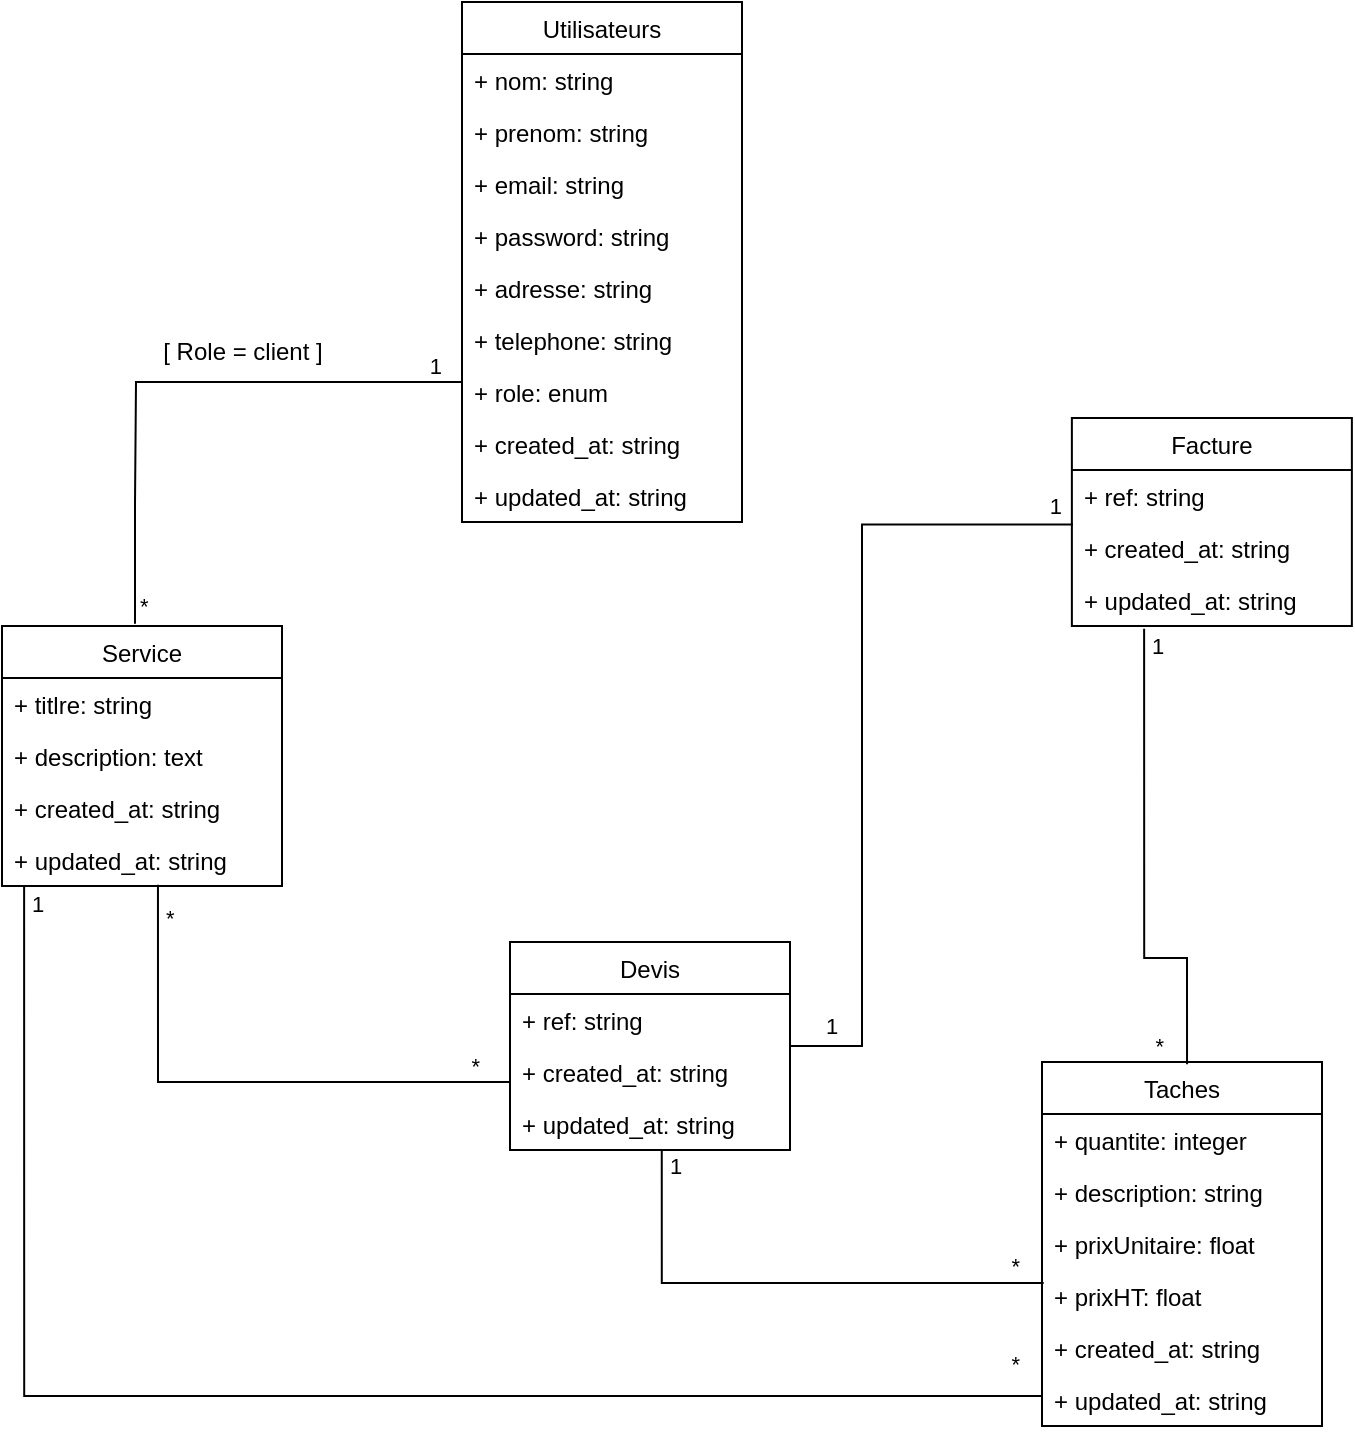 <mxfile version="21.3.7" type="device">
  <diagram id="C5RBs43oDa-KdzZeNtuy" name="Page-1">
    <mxGraphModel dx="1727" dy="1023" grid="1" gridSize="10" guides="1" tooltips="1" connect="1" arrows="1" fold="1" page="1" pageScale="1" pageWidth="827" pageHeight="1169" math="0" shadow="0">
      <root>
        <mxCell id="WIyWlLk6GJQsqaUBKTNV-0" />
        <mxCell id="WIyWlLk6GJQsqaUBKTNV-1" parent="WIyWlLk6GJQsqaUBKTNV-0" />
        <mxCell id="dPG2GvtP-q3ptGs4VAxx-78" value="Utilisateurs" style="swimlane;fontStyle=0;childLayout=stackLayout;horizontal=1;startSize=26;fillColor=none;horizontalStack=0;resizeParent=1;resizeParentMax=0;resizeLast=0;collapsible=1;marginBottom=0;" vertex="1" parent="WIyWlLk6GJQsqaUBKTNV-1">
          <mxGeometry x="330" y="140" width="140" height="260" as="geometry" />
        </mxCell>
        <mxCell id="dPG2GvtP-q3ptGs4VAxx-79" value="+ nom: string" style="text;strokeColor=none;fillColor=none;align=left;verticalAlign=top;spacingLeft=4;spacingRight=4;overflow=hidden;rotatable=0;points=[[0,0.5],[1,0.5]];portConstraint=eastwest;" vertex="1" parent="dPG2GvtP-q3ptGs4VAxx-78">
          <mxGeometry y="26" width="140" height="26" as="geometry" />
        </mxCell>
        <mxCell id="dPG2GvtP-q3ptGs4VAxx-80" value="+ prenom: string" style="text;strokeColor=none;fillColor=none;align=left;verticalAlign=top;spacingLeft=4;spacingRight=4;overflow=hidden;rotatable=0;points=[[0,0.5],[1,0.5]];portConstraint=eastwest;" vertex="1" parent="dPG2GvtP-q3ptGs4VAxx-78">
          <mxGeometry y="52" width="140" height="26" as="geometry" />
        </mxCell>
        <mxCell id="dPG2GvtP-q3ptGs4VAxx-81" value="+ email: string" style="text;strokeColor=none;fillColor=none;align=left;verticalAlign=top;spacingLeft=4;spacingRight=4;overflow=hidden;rotatable=0;points=[[0,0.5],[1,0.5]];portConstraint=eastwest;" vertex="1" parent="dPG2GvtP-q3ptGs4VAxx-78">
          <mxGeometry y="78" width="140" height="26" as="geometry" />
        </mxCell>
        <mxCell id="dPG2GvtP-q3ptGs4VAxx-82" value="+ password: string" style="text;strokeColor=none;fillColor=none;align=left;verticalAlign=top;spacingLeft=4;spacingRight=4;overflow=hidden;rotatable=0;points=[[0,0.5],[1,0.5]];portConstraint=eastwest;" vertex="1" parent="dPG2GvtP-q3ptGs4VAxx-78">
          <mxGeometry y="104" width="140" height="26" as="geometry" />
        </mxCell>
        <mxCell id="dPG2GvtP-q3ptGs4VAxx-83" value="+ adresse: string" style="text;strokeColor=none;fillColor=none;align=left;verticalAlign=top;spacingLeft=4;spacingRight=4;overflow=hidden;rotatable=0;points=[[0,0.5],[1,0.5]];portConstraint=eastwest;" vertex="1" parent="dPG2GvtP-q3ptGs4VAxx-78">
          <mxGeometry y="130" width="140" height="26" as="geometry" />
        </mxCell>
        <mxCell id="dPG2GvtP-q3ptGs4VAxx-84" value="+ telephone: string" style="text;strokeColor=none;fillColor=none;align=left;verticalAlign=top;spacingLeft=4;spacingRight=4;overflow=hidden;rotatable=0;points=[[0,0.5],[1,0.5]];portConstraint=eastwest;" vertex="1" parent="dPG2GvtP-q3ptGs4VAxx-78">
          <mxGeometry y="156" width="140" height="26" as="geometry" />
        </mxCell>
        <mxCell id="dPG2GvtP-q3ptGs4VAxx-85" value="+ role: enum" style="text;strokeColor=none;fillColor=none;align=left;verticalAlign=top;spacingLeft=4;spacingRight=4;overflow=hidden;rotatable=0;points=[[0,0.5],[1,0.5]];portConstraint=eastwest;" vertex="1" parent="dPG2GvtP-q3ptGs4VAxx-78">
          <mxGeometry y="182" width="140" height="26" as="geometry" />
        </mxCell>
        <mxCell id="dPG2GvtP-q3ptGs4VAxx-86" value="+ created_at: string" style="text;strokeColor=none;fillColor=none;align=left;verticalAlign=top;spacingLeft=4;spacingRight=4;overflow=hidden;rotatable=0;points=[[0,0.5],[1,0.5]];portConstraint=eastwest;" vertex="1" parent="dPG2GvtP-q3ptGs4VAxx-78">
          <mxGeometry y="208" width="140" height="26" as="geometry" />
        </mxCell>
        <mxCell id="dPG2GvtP-q3ptGs4VAxx-87" value="+ updated_at: string" style="text;strokeColor=none;fillColor=none;align=left;verticalAlign=top;spacingLeft=4;spacingRight=4;overflow=hidden;rotatable=0;points=[[0,0.5],[1,0.5]];portConstraint=eastwest;" vertex="1" parent="dPG2GvtP-q3ptGs4VAxx-78">
          <mxGeometry y="234" width="140" height="26" as="geometry" />
        </mxCell>
        <mxCell id="dPG2GvtP-q3ptGs4VAxx-99" value="Taches" style="swimlane;fontStyle=0;childLayout=stackLayout;horizontal=1;startSize=26;fillColor=none;horizontalStack=0;resizeParent=1;resizeParentMax=0;resizeLast=0;collapsible=1;marginBottom=0;" vertex="1" parent="WIyWlLk6GJQsqaUBKTNV-1">
          <mxGeometry x="620" y="670" width="140" height="182" as="geometry" />
        </mxCell>
        <mxCell id="dPG2GvtP-q3ptGs4VAxx-100" value="+ quantite: integer" style="text;strokeColor=none;fillColor=none;align=left;verticalAlign=top;spacingLeft=4;spacingRight=4;overflow=hidden;rotatable=0;points=[[0,0.5],[1,0.5]];portConstraint=eastwest;" vertex="1" parent="dPG2GvtP-q3ptGs4VAxx-99">
          <mxGeometry y="26" width="140" height="26" as="geometry" />
        </mxCell>
        <mxCell id="dPG2GvtP-q3ptGs4VAxx-101" value="+ description: string" style="text;strokeColor=none;fillColor=none;align=left;verticalAlign=top;spacingLeft=4;spacingRight=4;overflow=hidden;rotatable=0;points=[[0,0.5],[1,0.5]];portConstraint=eastwest;" vertex="1" parent="dPG2GvtP-q3ptGs4VAxx-99">
          <mxGeometry y="52" width="140" height="26" as="geometry" />
        </mxCell>
        <mxCell id="dPG2GvtP-q3ptGs4VAxx-102" value="+ prixUnitaire: float" style="text;strokeColor=none;fillColor=none;align=left;verticalAlign=top;spacingLeft=4;spacingRight=4;overflow=hidden;rotatable=0;points=[[0,0.5],[1,0.5]];portConstraint=eastwest;" vertex="1" parent="dPG2GvtP-q3ptGs4VAxx-99">
          <mxGeometry y="78" width="140" height="26" as="geometry" />
        </mxCell>
        <mxCell id="dPG2GvtP-q3ptGs4VAxx-103" value="+ prixHT: float" style="text;strokeColor=none;fillColor=none;align=left;verticalAlign=top;spacingLeft=4;spacingRight=4;overflow=hidden;rotatable=0;points=[[0,0.5],[1,0.5]];portConstraint=eastwest;" vertex="1" parent="dPG2GvtP-q3ptGs4VAxx-99">
          <mxGeometry y="104" width="140" height="26" as="geometry" />
        </mxCell>
        <mxCell id="dPG2GvtP-q3ptGs4VAxx-104" value="+ created_at: string" style="text;strokeColor=none;fillColor=none;align=left;verticalAlign=top;spacingLeft=4;spacingRight=4;overflow=hidden;rotatable=0;points=[[0,0.5],[1,0.5]];portConstraint=eastwest;" vertex="1" parent="dPG2GvtP-q3ptGs4VAxx-99">
          <mxGeometry y="130" width="140" height="26" as="geometry" />
        </mxCell>
        <mxCell id="dPG2GvtP-q3ptGs4VAxx-105" value="+ updated_at: string" style="text;strokeColor=none;fillColor=none;align=left;verticalAlign=top;spacingLeft=4;spacingRight=4;overflow=hidden;rotatable=0;points=[[0,0.5],[1,0.5]];portConstraint=eastwest;" vertex="1" parent="dPG2GvtP-q3ptGs4VAxx-99">
          <mxGeometry y="156" width="140" height="26" as="geometry" />
        </mxCell>
        <mxCell id="dPG2GvtP-q3ptGs4VAxx-109" value="Service" style="swimlane;fontStyle=0;childLayout=stackLayout;horizontal=1;startSize=26;fillColor=none;horizontalStack=0;resizeParent=1;resizeParentMax=0;resizeLast=0;collapsible=1;marginBottom=0;" vertex="1" parent="WIyWlLk6GJQsqaUBKTNV-1">
          <mxGeometry x="100" y="452" width="140" height="130" as="geometry" />
        </mxCell>
        <mxCell id="dPG2GvtP-q3ptGs4VAxx-110" value="+ titlre: string" style="text;strokeColor=none;fillColor=none;align=left;verticalAlign=top;spacingLeft=4;spacingRight=4;overflow=hidden;rotatable=0;points=[[0,0.5],[1,0.5]];portConstraint=eastwest;" vertex="1" parent="dPG2GvtP-q3ptGs4VAxx-109">
          <mxGeometry y="26" width="140" height="26" as="geometry" />
        </mxCell>
        <mxCell id="dPG2GvtP-q3ptGs4VAxx-156" value="+ description: text" style="text;strokeColor=none;fillColor=none;align=left;verticalAlign=top;spacingLeft=4;spacingRight=4;overflow=hidden;rotatable=0;points=[[0,0.5],[1,0.5]];portConstraint=eastwest;" vertex="1" parent="dPG2GvtP-q3ptGs4VAxx-109">
          <mxGeometry y="52" width="140" height="26" as="geometry" />
        </mxCell>
        <mxCell id="dPG2GvtP-q3ptGs4VAxx-111" value="+ created_at: string" style="text;strokeColor=none;fillColor=none;align=left;verticalAlign=top;spacingLeft=4;spacingRight=4;overflow=hidden;rotatable=0;points=[[0,0.5],[1,0.5]];portConstraint=eastwest;" vertex="1" parent="dPG2GvtP-q3ptGs4VAxx-109">
          <mxGeometry y="78" width="140" height="26" as="geometry" />
        </mxCell>
        <mxCell id="dPG2GvtP-q3ptGs4VAxx-112" value="+ updated_at: string" style="text;strokeColor=none;fillColor=none;align=left;verticalAlign=top;spacingLeft=4;spacingRight=4;overflow=hidden;rotatable=0;points=[[0,0.5],[1,0.5]];portConstraint=eastwest;" vertex="1" parent="dPG2GvtP-q3ptGs4VAxx-109">
          <mxGeometry y="104" width="140" height="26" as="geometry" />
        </mxCell>
        <mxCell id="dPG2GvtP-q3ptGs4VAxx-116" value="Devis" style="swimlane;fontStyle=0;childLayout=stackLayout;horizontal=1;startSize=26;fillColor=none;horizontalStack=0;resizeParent=1;resizeParentMax=0;resizeLast=0;collapsible=1;marginBottom=0;" vertex="1" parent="WIyWlLk6GJQsqaUBKTNV-1">
          <mxGeometry x="354" y="610" width="140" height="104" as="geometry" />
        </mxCell>
        <mxCell id="dPG2GvtP-q3ptGs4VAxx-117" value="+ ref: string" style="text;strokeColor=none;fillColor=none;align=left;verticalAlign=top;spacingLeft=4;spacingRight=4;overflow=hidden;rotatable=0;points=[[0,0.5],[1,0.5]];portConstraint=eastwest;" vertex="1" parent="dPG2GvtP-q3ptGs4VAxx-116">
          <mxGeometry y="26" width="140" height="26" as="geometry" />
        </mxCell>
        <mxCell id="dPG2GvtP-q3ptGs4VAxx-119" value="+ created_at: string" style="text;strokeColor=none;fillColor=none;align=left;verticalAlign=top;spacingLeft=4;spacingRight=4;overflow=hidden;rotatable=0;points=[[0,0.5],[1,0.5]];portConstraint=eastwest;" vertex="1" parent="dPG2GvtP-q3ptGs4VAxx-116">
          <mxGeometry y="52" width="140" height="26" as="geometry" />
        </mxCell>
        <mxCell id="dPG2GvtP-q3ptGs4VAxx-120" value="+ updated_at: string" style="text;strokeColor=none;fillColor=none;align=left;verticalAlign=top;spacingLeft=4;spacingRight=4;overflow=hidden;rotatable=0;points=[[0,0.5],[1,0.5]];portConstraint=eastwest;" vertex="1" parent="dPG2GvtP-q3ptGs4VAxx-116">
          <mxGeometry y="78" width="140" height="26" as="geometry" />
        </mxCell>
        <mxCell id="dPG2GvtP-q3ptGs4VAxx-121" value="" style="endArrow=none;html=1;edgeStyle=orthogonalEdgeStyle;rounded=0;entryX=0.006;entryY=0.25;entryDx=0;entryDy=0;entryPerimeter=0;exitX=0.542;exitY=0.999;exitDx=0;exitDy=0;exitPerimeter=0;" edge="1" parent="WIyWlLk6GJQsqaUBKTNV-1" source="dPG2GvtP-q3ptGs4VAxx-120" target="dPG2GvtP-q3ptGs4VAxx-103">
          <mxGeometry relative="1" as="geometry">
            <mxPoint x="430" y="750" as="sourcePoint" />
            <mxPoint x="545.16" y="739.998" as="targetPoint" />
            <Array as="points">
              <mxPoint x="430" y="781" />
            </Array>
          </mxGeometry>
        </mxCell>
        <mxCell id="dPG2GvtP-q3ptGs4VAxx-122" value="1" style="edgeLabel;resizable=0;html=1;align=left;verticalAlign=bottom;" connectable="0" vertex="1" parent="dPG2GvtP-q3ptGs4VAxx-121">
          <mxGeometry x="-1" relative="1" as="geometry">
            <mxPoint x="2" y="17" as="offset" />
          </mxGeometry>
        </mxCell>
        <mxCell id="dPG2GvtP-q3ptGs4VAxx-123" value="*" style="edgeLabel;resizable=0;html=1;align=right;verticalAlign=bottom;" connectable="0" vertex="1" parent="dPG2GvtP-q3ptGs4VAxx-121">
          <mxGeometry x="1" relative="1" as="geometry">
            <mxPoint x="-11" as="offset" />
          </mxGeometry>
        </mxCell>
        <mxCell id="dPG2GvtP-q3ptGs4VAxx-124" value="" style="endArrow=none;html=1;edgeStyle=orthogonalEdgeStyle;rounded=0;exitX=0.557;exitY=0.974;exitDx=0;exitDy=0;exitPerimeter=0;" edge="1" parent="WIyWlLk6GJQsqaUBKTNV-1" source="dPG2GvtP-q3ptGs4VAxx-112">
          <mxGeometry relative="1" as="geometry">
            <mxPoint x="194" y="680" as="sourcePoint" />
            <mxPoint x="354" y="680" as="targetPoint" />
            <Array as="points">
              <mxPoint x="178" y="680" />
            </Array>
          </mxGeometry>
        </mxCell>
        <mxCell id="dPG2GvtP-q3ptGs4VAxx-125" value="*" style="edgeLabel;resizable=0;html=1;align=left;verticalAlign=bottom;" connectable="0" vertex="1" parent="dPG2GvtP-q3ptGs4VAxx-124">
          <mxGeometry x="-1" relative="1" as="geometry">
            <mxPoint x="2" y="25" as="offset" />
          </mxGeometry>
        </mxCell>
        <mxCell id="dPG2GvtP-q3ptGs4VAxx-126" value="*" style="edgeLabel;resizable=0;html=1;align=right;verticalAlign=bottom;" connectable="0" vertex="1" parent="dPG2GvtP-q3ptGs4VAxx-124">
          <mxGeometry x="1" relative="1" as="geometry">
            <mxPoint x="-14" as="offset" />
          </mxGeometry>
        </mxCell>
        <mxCell id="dPG2GvtP-q3ptGs4VAxx-127" value="" style="endArrow=none;html=1;edgeStyle=orthogonalEdgeStyle;rounded=0;exitX=0.475;exitY=-0.009;exitDx=0;exitDy=0;exitPerimeter=0;" edge="1" parent="WIyWlLk6GJQsqaUBKTNV-1" source="dPG2GvtP-q3ptGs4VAxx-109">
          <mxGeometry relative="1" as="geometry">
            <mxPoint x="170" y="330" as="sourcePoint" />
            <mxPoint x="330" y="330" as="targetPoint" />
            <Array as="points">
              <mxPoint x="167" y="391" />
              <mxPoint x="167" y="391" />
              <mxPoint x="167" y="330" />
            </Array>
          </mxGeometry>
        </mxCell>
        <mxCell id="dPG2GvtP-q3ptGs4VAxx-128" value="*" style="edgeLabel;resizable=0;html=1;align=left;verticalAlign=bottom;" connectable="0" vertex="1" parent="dPG2GvtP-q3ptGs4VAxx-127">
          <mxGeometry x="-1" relative="1" as="geometry" />
        </mxCell>
        <mxCell id="dPG2GvtP-q3ptGs4VAxx-129" value="1" style="edgeLabel;resizable=0;html=1;align=right;verticalAlign=bottom;" connectable="0" vertex="1" parent="dPG2GvtP-q3ptGs4VAxx-127">
          <mxGeometry x="1" relative="1" as="geometry">
            <mxPoint x="-10" as="offset" />
          </mxGeometry>
        </mxCell>
        <mxCell id="dPG2GvtP-q3ptGs4VAxx-141" value="Facture" style="swimlane;fontStyle=0;childLayout=stackLayout;horizontal=1;startSize=26;fillColor=none;horizontalStack=0;resizeParent=1;resizeParentMax=0;resizeLast=0;collapsible=1;marginBottom=0;" vertex="1" parent="WIyWlLk6GJQsqaUBKTNV-1">
          <mxGeometry x="634.94" y="348" width="140" height="104" as="geometry" />
        </mxCell>
        <mxCell id="dPG2GvtP-q3ptGs4VAxx-142" value="+ ref: string" style="text;strokeColor=none;fillColor=none;align=left;verticalAlign=top;spacingLeft=4;spacingRight=4;overflow=hidden;rotatable=0;points=[[0,0.5],[1,0.5]];portConstraint=eastwest;" vertex="1" parent="dPG2GvtP-q3ptGs4VAxx-141">
          <mxGeometry y="26" width="140" height="26" as="geometry" />
        </mxCell>
        <mxCell id="dPG2GvtP-q3ptGs4VAxx-143" value="+ created_at: string" style="text;strokeColor=none;fillColor=none;align=left;verticalAlign=top;spacingLeft=4;spacingRight=4;overflow=hidden;rotatable=0;points=[[0,0.5],[1,0.5]];portConstraint=eastwest;" vertex="1" parent="dPG2GvtP-q3ptGs4VAxx-141">
          <mxGeometry y="52" width="140" height="26" as="geometry" />
        </mxCell>
        <mxCell id="dPG2GvtP-q3ptGs4VAxx-144" value="+ updated_at: string" style="text;strokeColor=none;fillColor=none;align=left;verticalAlign=top;spacingLeft=4;spacingRight=4;overflow=hidden;rotatable=0;points=[[0,0.5],[1,0.5]];portConstraint=eastwest;" vertex="1" parent="dPG2GvtP-q3ptGs4VAxx-141">
          <mxGeometry y="78" width="140" height="26" as="geometry" />
        </mxCell>
        <mxCell id="dPG2GvtP-q3ptGs4VAxx-145" value="" style="endArrow=none;html=1;edgeStyle=orthogonalEdgeStyle;rounded=0;entryX=0.004;entryY=1.049;entryDx=0;entryDy=0;entryPerimeter=0;" edge="1" parent="WIyWlLk6GJQsqaUBKTNV-1" source="dPG2GvtP-q3ptGs4VAxx-116" target="dPG2GvtP-q3ptGs4VAxx-142">
          <mxGeometry relative="1" as="geometry">
            <mxPoint x="530" y="172.65" as="sourcePoint" />
            <mxPoint x="634.94" y="228" as="targetPoint" />
            <Array as="points">
              <mxPoint x="530" y="662" />
              <mxPoint x="530" y="401" />
            </Array>
          </mxGeometry>
        </mxCell>
        <mxCell id="dPG2GvtP-q3ptGs4VAxx-146" value="1" style="edgeLabel;resizable=0;html=1;align=left;verticalAlign=bottom;" connectable="0" vertex="1" parent="dPG2GvtP-q3ptGs4VAxx-145">
          <mxGeometry x="-1" relative="1" as="geometry">
            <mxPoint x="16" y="-2" as="offset" />
          </mxGeometry>
        </mxCell>
        <mxCell id="dPG2GvtP-q3ptGs4VAxx-147" value="1" style="edgeLabel;resizable=0;html=1;align=right;verticalAlign=bottom;" connectable="0" vertex="1" parent="dPG2GvtP-q3ptGs4VAxx-145">
          <mxGeometry x="1" relative="1" as="geometry">
            <mxPoint x="-5" y="-1" as="offset" />
          </mxGeometry>
        </mxCell>
        <mxCell id="dPG2GvtP-q3ptGs4VAxx-157" value="" style="endArrow=none;html=1;edgeStyle=orthogonalEdgeStyle;rounded=0;entryX=0.518;entryY=0.006;entryDx=0;entryDy=0;entryPerimeter=0;exitX=0.258;exitY=1.051;exitDx=0;exitDy=0;exitPerimeter=0;" edge="1" parent="WIyWlLk6GJQsqaUBKTNV-1" source="dPG2GvtP-q3ptGs4VAxx-144" target="dPG2GvtP-q3ptGs4VAxx-99">
          <mxGeometry relative="1" as="geometry">
            <mxPoint x="609.44" y="551" as="sourcePoint" />
            <mxPoint x="800.44" y="618" as="targetPoint" />
            <Array as="points">
              <mxPoint x="671" y="618" />
              <mxPoint x="693" y="618" />
            </Array>
          </mxGeometry>
        </mxCell>
        <mxCell id="dPG2GvtP-q3ptGs4VAxx-158" value="1" style="edgeLabel;resizable=0;html=1;align=left;verticalAlign=bottom;" connectable="0" vertex="1" parent="dPG2GvtP-q3ptGs4VAxx-157">
          <mxGeometry x="-1" relative="1" as="geometry">
            <mxPoint x="2" y="17" as="offset" />
          </mxGeometry>
        </mxCell>
        <mxCell id="dPG2GvtP-q3ptGs4VAxx-159" value="*" style="edgeLabel;resizable=0;html=1;align=right;verticalAlign=bottom;" connectable="0" vertex="1" parent="dPG2GvtP-q3ptGs4VAxx-157">
          <mxGeometry x="1" relative="1" as="geometry">
            <mxPoint x="-11" as="offset" />
          </mxGeometry>
        </mxCell>
        <mxCell id="dPG2GvtP-q3ptGs4VAxx-160" value="[ Role = client ]" style="text;html=1;align=center;verticalAlign=middle;resizable=0;points=[];autosize=1;strokeColor=none;fillColor=none;" vertex="1" parent="WIyWlLk6GJQsqaUBKTNV-1">
          <mxGeometry x="170" y="300" width="100" height="30" as="geometry" />
        </mxCell>
        <mxCell id="dPG2GvtP-q3ptGs4VAxx-169" value="" style="endArrow=none;html=1;edgeStyle=orthogonalEdgeStyle;rounded=0;entryX=0;entryY=0.5;entryDx=0;entryDy=0;exitX=0.079;exitY=1.014;exitDx=0;exitDy=0;exitPerimeter=0;" edge="1" parent="WIyWlLk6GJQsqaUBKTNV-1" source="dPG2GvtP-q3ptGs4VAxx-112" target="dPG2GvtP-q3ptGs4VAxx-105">
          <mxGeometry relative="1" as="geometry">
            <mxPoint x="410" y="770" as="sourcePoint" />
            <mxPoint x="601" y="837" as="targetPoint" />
            <Array as="points">
              <mxPoint x="111" y="837" />
              <mxPoint x="620" y="837" />
            </Array>
          </mxGeometry>
        </mxCell>
        <mxCell id="dPG2GvtP-q3ptGs4VAxx-170" value="1" style="edgeLabel;resizable=0;html=1;align=left;verticalAlign=bottom;" connectable="0" vertex="1" parent="dPG2GvtP-q3ptGs4VAxx-169">
          <mxGeometry x="-1" relative="1" as="geometry">
            <mxPoint x="2" y="17" as="offset" />
          </mxGeometry>
        </mxCell>
        <mxCell id="dPG2GvtP-q3ptGs4VAxx-171" value="*" style="edgeLabel;resizable=0;html=1;align=right;verticalAlign=bottom;" connectable="0" vertex="1" parent="dPG2GvtP-q3ptGs4VAxx-169">
          <mxGeometry x="1" relative="1" as="geometry">
            <mxPoint x="-11" y="-9" as="offset" />
          </mxGeometry>
        </mxCell>
      </root>
    </mxGraphModel>
  </diagram>
</mxfile>
